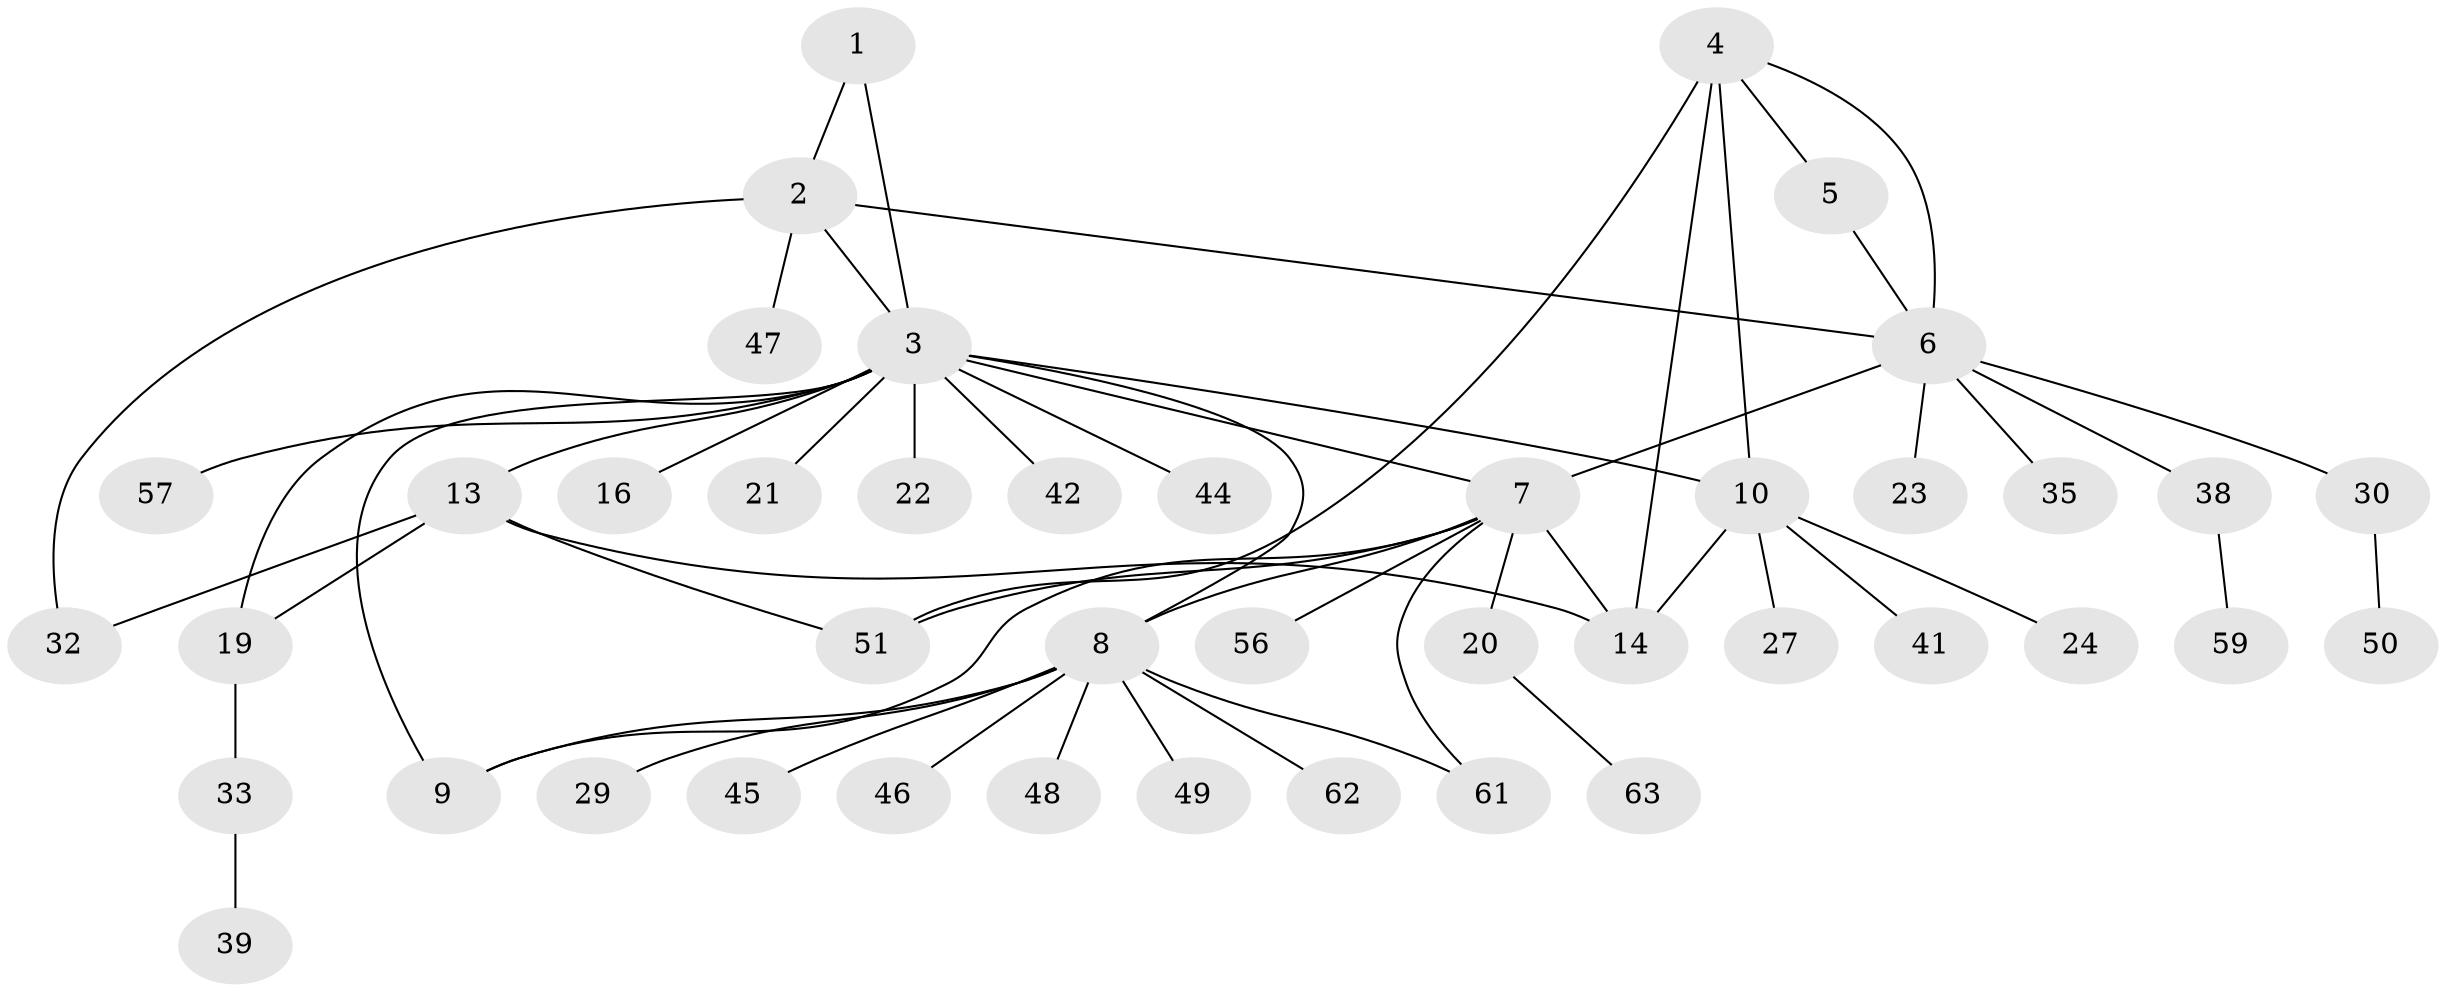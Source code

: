 // original degree distribution, {3: 0.1111111111111111, 5: 0.031746031746031744, 8: 0.015873015873015872, 6: 0.031746031746031744, 9: 0.031746031746031744, 7: 0.015873015873015872, 10: 0.015873015873015872, 4: 0.06349206349206349, 1: 0.47619047619047616, 2: 0.20634920634920634}
// Generated by graph-tools (version 1.1) at 2025/11/02/27/25 16:11:36]
// undirected, 43 vertices, 57 edges
graph export_dot {
graph [start="1"]
  node [color=gray90,style=filled];
  1 [super="+31"];
  2 [super="+60"];
  3 [super="+11"];
  4 [super="+18"];
  5 [super="+36"];
  6 [super="+43"];
  7 [super="+17"];
  8 [super="+25"];
  9 [super="+28"];
  10 [super="+12"];
  13 [super="+26"];
  14 [super="+15"];
  16;
  19 [super="+37"];
  20 [super="+53"];
  21;
  22;
  23;
  24 [super="+58"];
  27;
  29 [super="+40"];
  30;
  32 [super="+34"];
  33 [super="+55"];
  35;
  38 [super="+54"];
  39;
  41;
  42;
  44;
  45;
  46;
  47;
  48;
  49;
  50;
  51 [super="+52"];
  56;
  57;
  59;
  61;
  62;
  63;
  1 -- 2;
  1 -- 3;
  2 -- 3;
  2 -- 6;
  2 -- 47;
  2 -- 32;
  3 -- 9;
  3 -- 13;
  3 -- 42;
  3 -- 8;
  3 -- 10 [weight=2];
  3 -- 44;
  3 -- 16;
  3 -- 21;
  3 -- 22;
  3 -- 57;
  3 -- 7;
  3 -- 19;
  4 -- 5;
  4 -- 6;
  4 -- 51;
  4 -- 14;
  4 -- 10;
  5 -- 6;
  6 -- 7;
  6 -- 23;
  6 -- 30;
  6 -- 35;
  6 -- 38;
  7 -- 8;
  7 -- 9;
  7 -- 14;
  7 -- 56;
  7 -- 20;
  7 -- 61;
  7 -- 51;
  8 -- 9;
  8 -- 29;
  8 -- 45;
  8 -- 48;
  8 -- 49;
  8 -- 61;
  8 -- 62;
  8 -- 46;
  10 -- 24;
  10 -- 14;
  10 -- 41;
  10 -- 27;
  13 -- 14 [weight=2];
  13 -- 19;
  13 -- 32;
  13 -- 51;
  19 -- 33;
  20 -- 63;
  30 -- 50;
  33 -- 39;
  38 -- 59;
}
